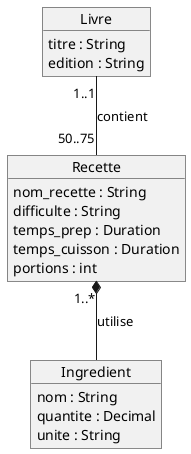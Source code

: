 @startuml

object Livre {
    titre : String
    edition : String
}

object Recette {
    nom_recette : String
    difficulte : String
    temps_prep : Duration
    temps_cuisson : Duration
    portions : int
}

object Ingredient {
    nom : String
    quantite : Decimal
    unite : String
}

Livre "1..1" -- "50..75" Recette : contient
Recette "1..*" *-- Ingredient : utilise

@enduml

